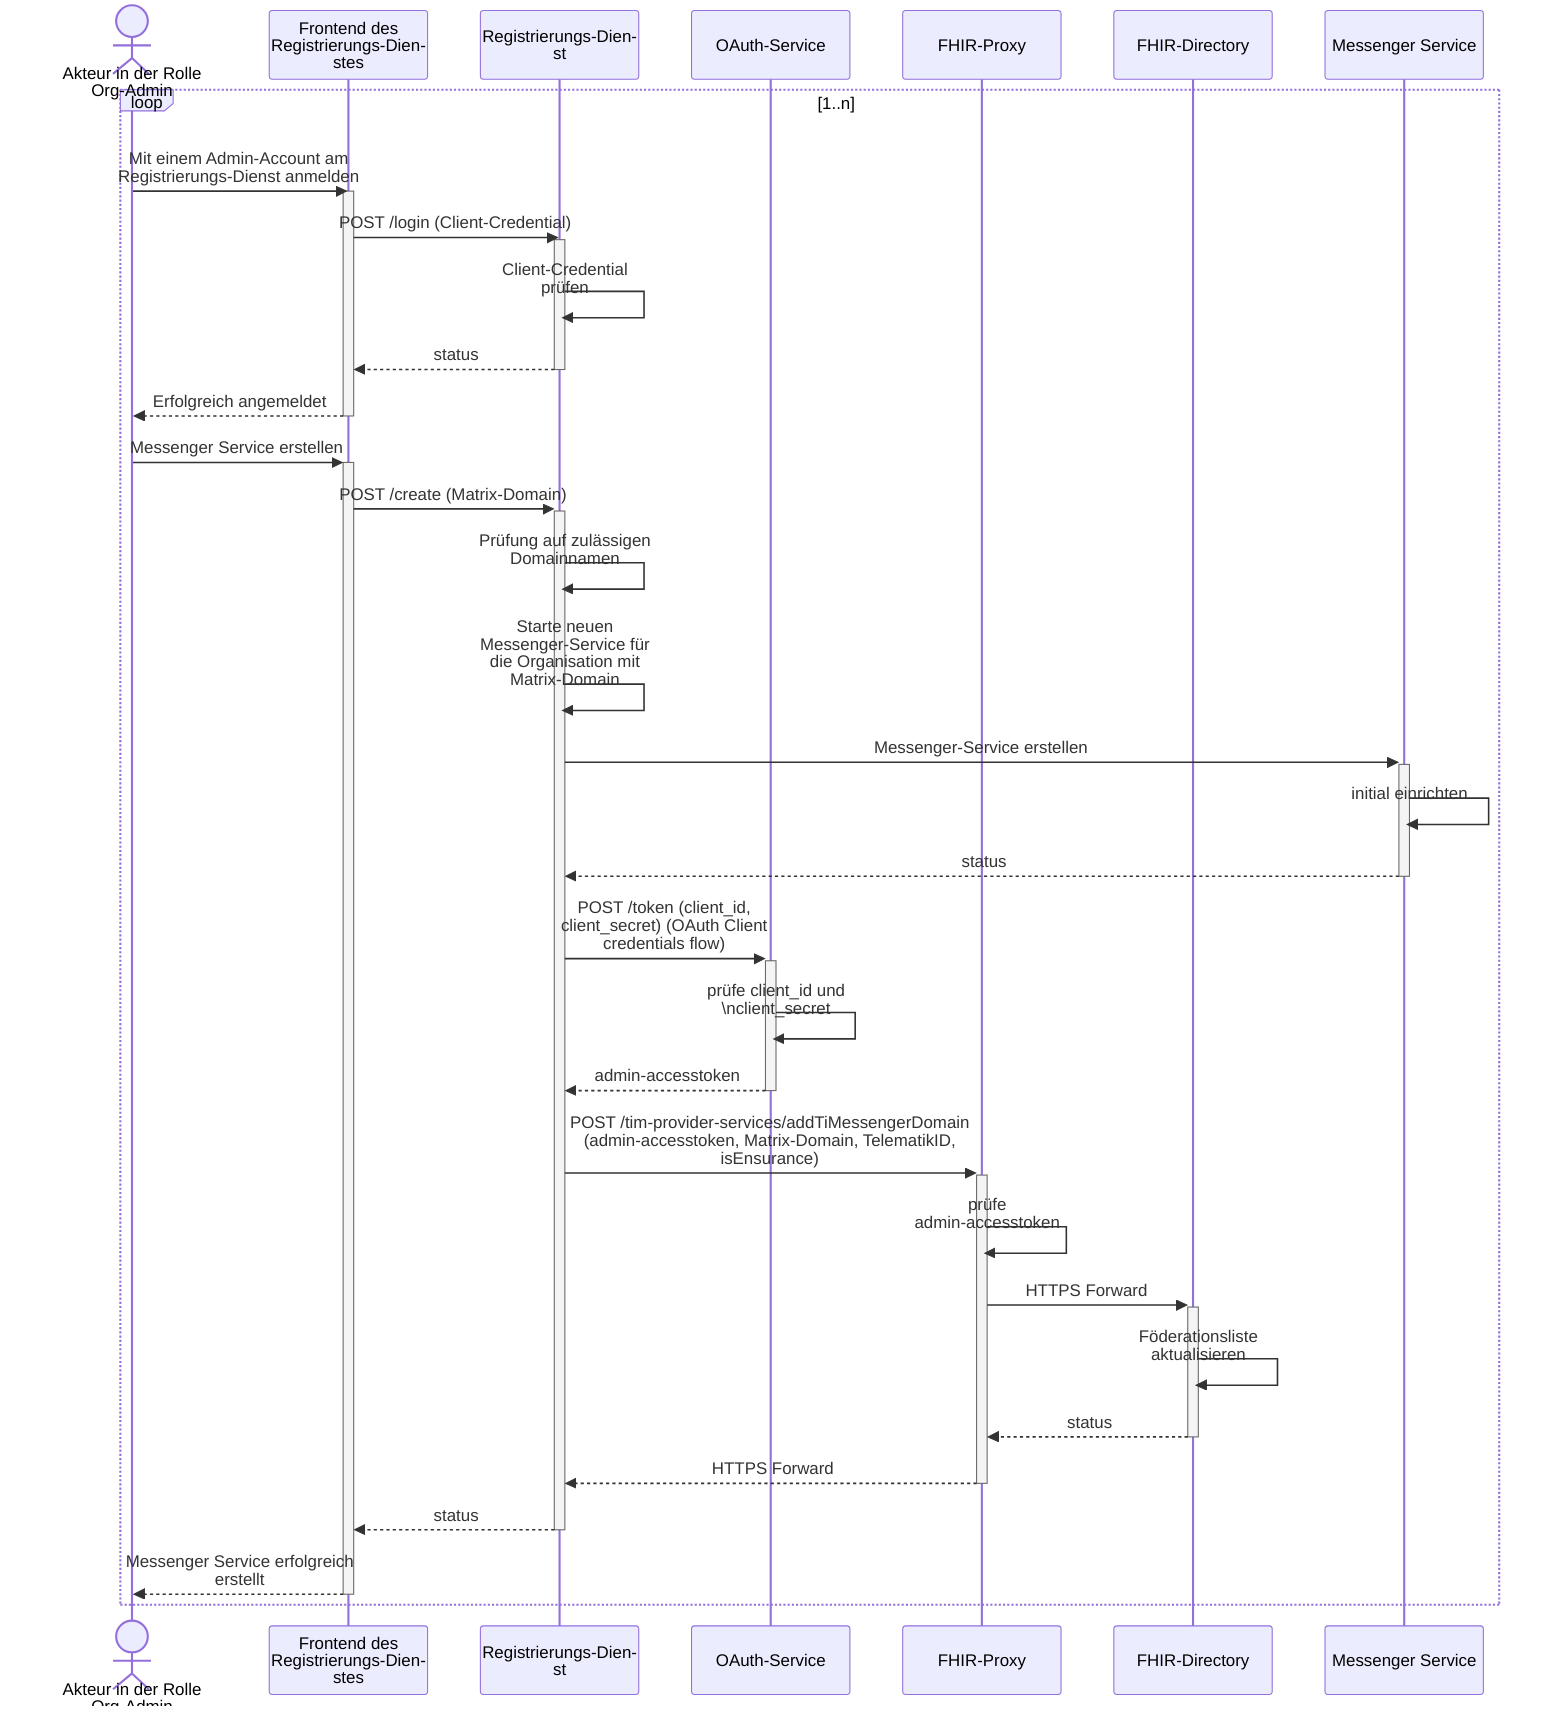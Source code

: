 %%{init: { "sequence": { "wrap": true, "rightAngles": true } } }%%
sequenceDiagram
  actor U as Akteur in der Rolle Org-Admin
  participant C as Frontend des Registrierungs-Dienstes
  participant R as Registrierungs-Dienst
  participant Auth as OAuth-Service
  participant FP as FHIR-Proxy
  participant VZD as FHIR-Directory
  participant ms as Messenger Service
loop 1..n
  U->>C: Mit einem Admin-Account am Registrierungs-Dienst anmelden
  activate C
  C->>R: POST /login (Client-Credential)
  activate R
  R->>R: Client-Credential prüfen
  R-->>C: status
  deactivate R
  C-->>U: Erfolgreich angemeldet
  deactivate C
  U->>+C: Messenger Service erstellen
  C->>+R: POST /create (Matrix-Domain)
  R->>R: Prüfung auf zulässigen Domainnamen
  R->>R: Starte neuen Messenger-Service für die Organisation mit Matrix-Domain
  R->>+ms: Messenger-Service erstellen 
  ms->>ms: initial einrichten
  ms-->>-R: status
  R->>+Auth: POST /token (client_id, client_secret) (OAuth Client credentials flow)
  Auth->>Auth: prüfe client_id und \nclient_secret
  Auth-->>-R: admin-accesstoken
  R->>+FP: POST /tim-provider-services/addTiMessengerDomain (admin-accesstoken, Matrix-Domain, TelematikID, isEnsurance)
  FP->>FP: prüfe admin-accesstoken
  FP->>+VZD: HTTPS Forward
  VZD->>VZD: Föderationsliste aktualisieren
  VZD-->>-FP: status
  FP-->>-R: HTTPS Forward
  R-->>-C: status
  C-->>-U: Messenger Service erfolgreich erstellt
end
